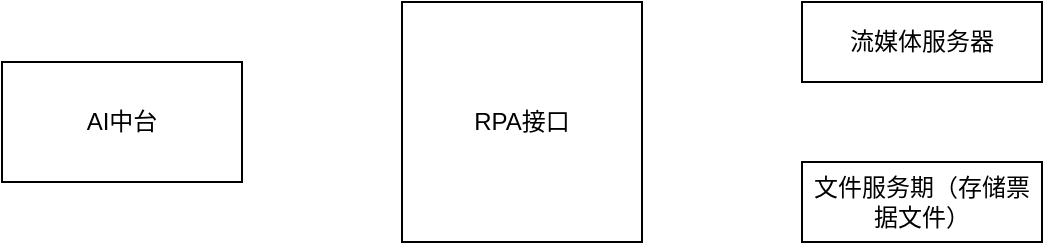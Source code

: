 <mxfile version="15.2.5" type="github">
  <diagram id="6a731a19-8d31-9384-78a2-239565b7b9f0" name="Page-1">
    <mxGraphModel dx="865" dy="456" grid="1" gridSize="10" guides="1" tooltips="1" connect="1" arrows="1" fold="1" page="1" pageScale="1" pageWidth="1169" pageHeight="827" background="none" math="0" shadow="0">
      <root>
        <mxCell id="0" />
        <mxCell id="1" parent="0" />
        <mxCell id="nc8T2WsQ679ISCb1MF3R-1779" value="流媒体服务器" style="rounded=0;whiteSpace=wrap;html=1;" vertex="1" parent="1">
          <mxGeometry x="600" y="200" width="120" height="40" as="geometry" />
        </mxCell>
        <mxCell id="nc8T2WsQ679ISCb1MF3R-1780" value="文件服务期（存储票据文件）" style="rounded=0;whiteSpace=wrap;html=1;" vertex="1" parent="1">
          <mxGeometry x="600" y="280" width="120" height="40" as="geometry" />
        </mxCell>
        <mxCell id="nc8T2WsQ679ISCb1MF3R-1781" value="RPA接口" style="rounded=0;whiteSpace=wrap;html=1;" vertex="1" parent="1">
          <mxGeometry x="400" y="200" width="120" height="120" as="geometry" />
        </mxCell>
        <mxCell id="nc8T2WsQ679ISCb1MF3R-1783" value="AI中台" style="rounded=0;whiteSpace=wrap;html=1;" vertex="1" parent="1">
          <mxGeometry x="200" y="230" width="120" height="60" as="geometry" />
        </mxCell>
      </root>
    </mxGraphModel>
  </diagram>
</mxfile>
